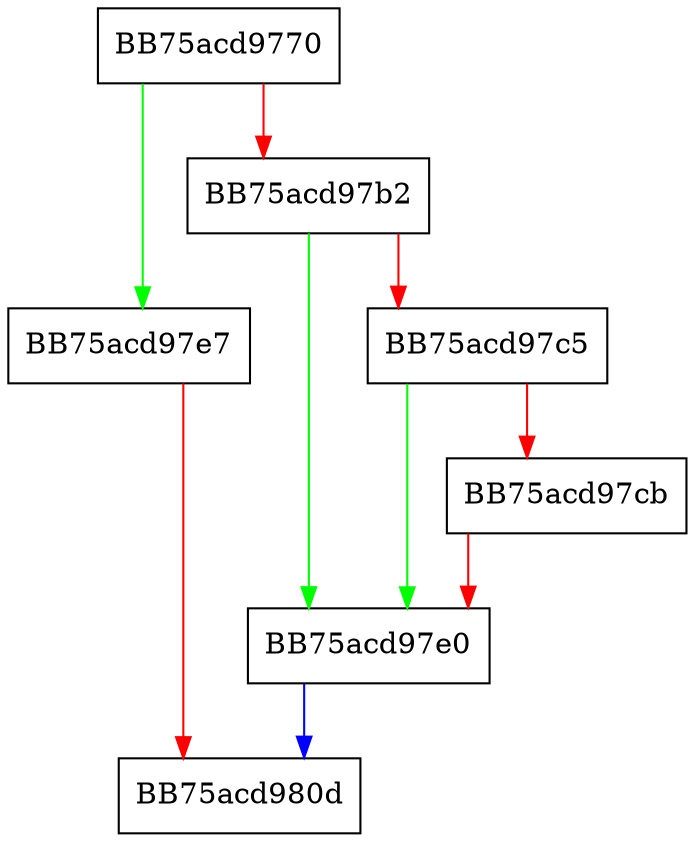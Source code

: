 digraph IntElement {
  node [shape="box"];
  graph [splines=ortho];
  BB75acd9770 -> BB75acd97e7 [color="green"];
  BB75acd9770 -> BB75acd97b2 [color="red"];
  BB75acd97b2 -> BB75acd97e0 [color="green"];
  BB75acd97b2 -> BB75acd97c5 [color="red"];
  BB75acd97c5 -> BB75acd97e0 [color="green"];
  BB75acd97c5 -> BB75acd97cb [color="red"];
  BB75acd97cb -> BB75acd97e0 [color="red"];
  BB75acd97e0 -> BB75acd980d [color="blue"];
  BB75acd97e7 -> BB75acd980d [color="red"];
}